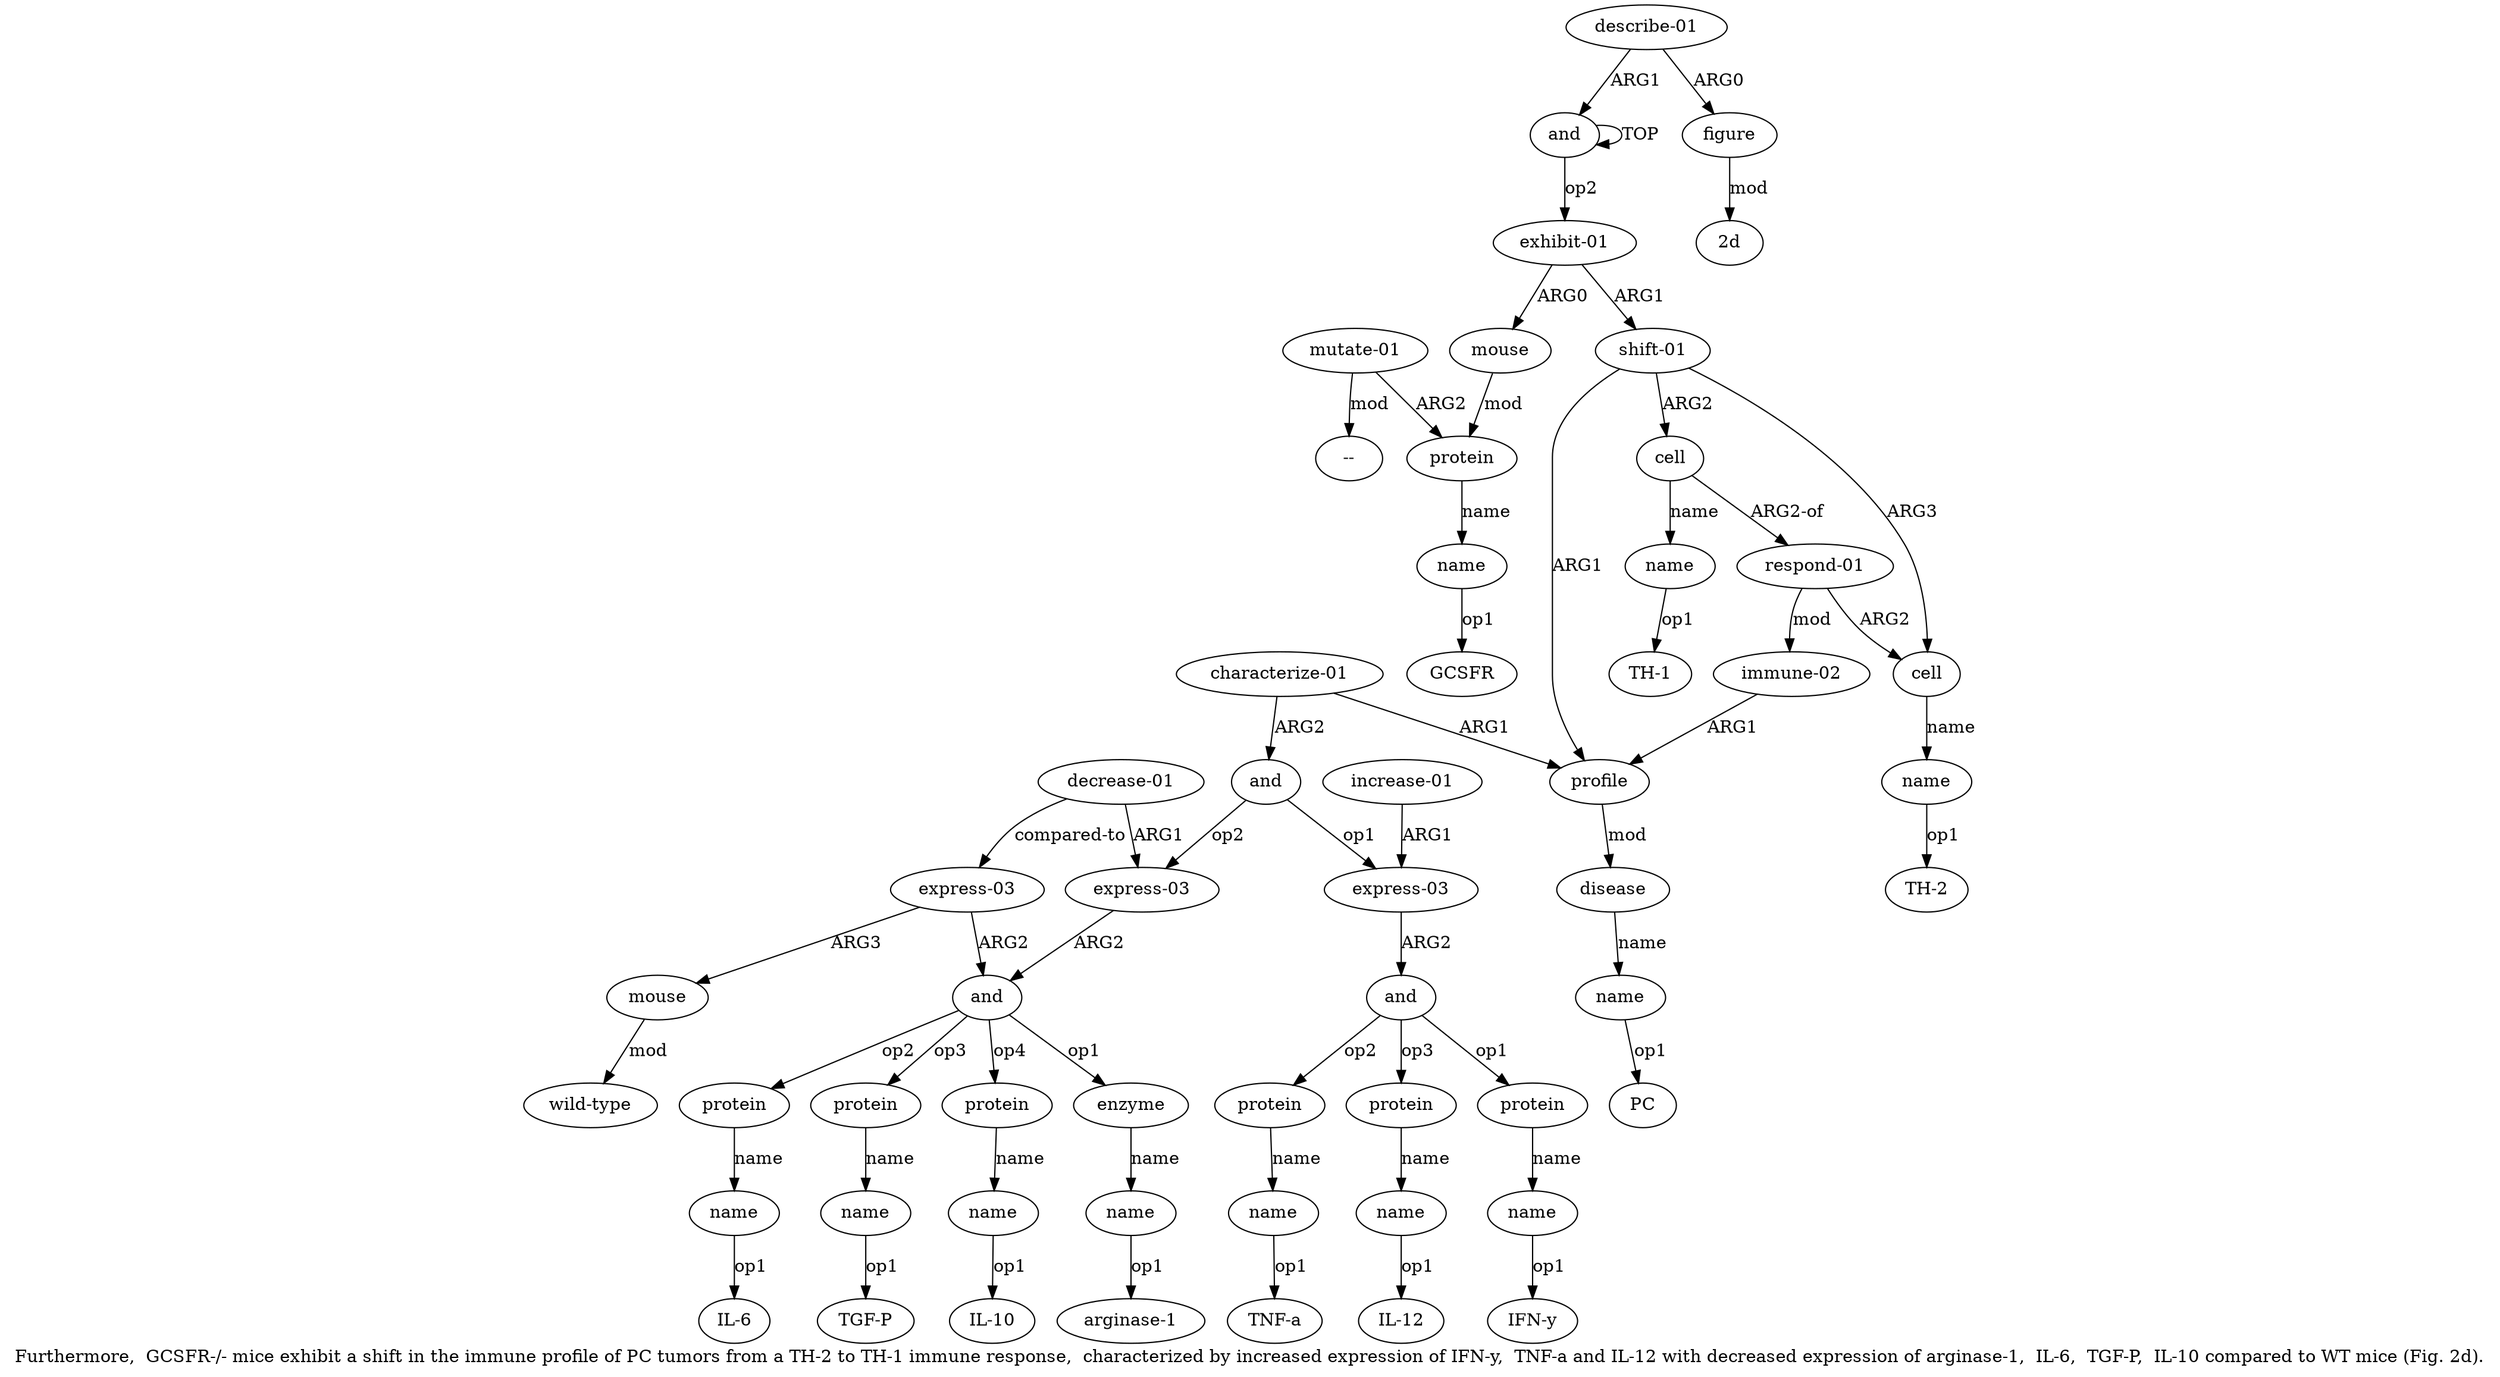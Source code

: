 digraph  {
	graph [label="Furthermore,  GCSFR-/- mice exhibit a shift in the immune profile of PC tumors from a TH-2 to TH-1 immune response,  characterized \
by increased expression of IFN-y,  TNF-a and IL-12 with decreased expression of arginase-1,  IL-6,  TGF-P,  IL-10 compared to WT \
mice (Fig. 2d)."];
	node [label="\N"];
	a20	 [color=black,
		gold_ind=20,
		gold_label="express-03",
		label="express-03",
		test_ind=20,
		test_label="express-03"];
	a21	 [color=black,
		gold_ind=21,
		gold_label=and,
		label=and,
		test_ind=21,
		test_label=and];
	a20 -> a21 [key=0,
	color=black,
	gold_label=ARG2,
	label=ARG2,
	test_label=ARG2];
a22 [color=black,
	gold_ind=22,
	gold_label=enzyme,
	label=enzyme,
	test_ind=22,
	test_label=enzyme];
a21 -> a22 [key=0,
color=black,
gold_label=op1,
label=op1,
test_label=op1];
a24 [color=black,
gold_ind=24,
gold_label=protein,
label=protein,
test_ind=24,
test_label=protein];
a21 -> a24 [key=0,
color=black,
gold_label=op2,
label=op2,
test_label=op2];
a26 [color=black,
gold_ind=26,
gold_label=protein,
label=protein,
test_ind=26,
test_label=protein];
a21 -> a26 [key=0,
color=black,
gold_label=op3,
label=op3,
test_label=op3];
a28 [color=black,
gold_ind=28,
gold_label=protein,
label=protein,
test_ind=28,
test_label=protein];
a21 -> a28 [key=0,
color=black,
gold_label=op4,
label=op4,
test_label=op4];
a23 [color=black,
gold_ind=23,
gold_label=name,
label=name,
test_ind=23,
test_label=name];
a22 -> a23 [key=0,
color=black,
gold_label=name,
label=name,
test_label=name];
"a23 arginase-1" [color=black,
gold_ind=-1,
gold_label="arginase-1",
label="arginase-1",
test_ind=-1,
test_label="arginase-1"];
a23 -> "a23 arginase-1" [key=0,
color=black,
gold_label=op1,
label=op1,
test_label=op1];
a25 [color=black,
gold_ind=25,
gold_label=name,
label=name,
test_ind=25,
test_label=name];
a24 -> a25 [key=0,
color=black,
gold_label=name,
label=name,
test_label=name];
"a25 IL-6" [color=black,
gold_ind=-1,
gold_label="IL-6",
label="IL-6",
test_ind=-1,
test_label="IL-6"];
a25 -> "a25 IL-6" [key=0,
color=black,
gold_label=op1,
label=op1,
test_label=op1];
a27 [color=black,
gold_ind=27,
gold_label=name,
label=name,
test_ind=27,
test_label=name];
a26 -> a27 [key=0,
color=black,
gold_label=name,
label=name,
test_label=name];
"a27 TGF-P" [color=black,
gold_ind=-1,
gold_label="TGF-P",
label="TGF-P",
test_ind=-1,
test_label="TGF-P"];
a27 -> "a27 TGF-P" [key=0,
color=black,
gold_label=op1,
label=op1,
test_label=op1];
a29 [color=black,
gold_ind=29,
gold_label=name,
label=name,
test_ind=29,
test_label=name];
a28 -> a29 [key=0,
color=black,
gold_label=name,
label=name,
test_label=name];
"a29 IL-10" [color=black,
gold_ind=-1,
gold_label="IL-10",
label="IL-10",
test_ind=-1,
test_label="IL-10"];
a29 -> "a29 IL-10" [key=0,
color=black,
gold_label=op1,
label=op1,
test_label=op1];
"a42 2d" [color=black,
gold_ind=-1,
gold_label="2d",
label="2d",
test_ind=-1,
test_label="2d"];
a31 [color=black,
gold_ind=31,
gold_label="express-03",
label="express-03",
test_ind=31,
test_label="express-03"];
a31 -> a21 [key=0,
color=black,
gold_label=ARG2,
label=ARG2,
test_label=ARG2];
a32 [color=black,
gold_ind=32,
gold_label=mouse,
label=mouse,
test_ind=32,
test_label=mouse];
a31 -> a32 [key=0,
color=black,
gold_label=ARG3,
label=ARG3,
test_label=ARG3];
a30 [color=black,
gold_ind=30,
gold_label="decrease-01",
label="decrease-01",
test_ind=30,
test_label="decrease-01"];
a30 -> a20 [key=0,
color=black,
gold_label=ARG1,
label=ARG1,
test_label=ARG1];
a30 -> a31 [key=0,
color=black,
gold_label="compared-to",
label="compared-to",
test_label="compared-to"];
a37 [color=black,
gold_ind=37,
gold_label=name,
label=name,
test_ind=37,
test_label=name];
"a37 TH-1" [color=black,
gold_ind=-1,
gold_label="TH-1",
label="TH-1",
test_ind=-1,
test_label="TH-1"];
a37 -> "a37 TH-1" [key=0,
color=black,
gold_label=op1,
label=op1,
test_label=op1];
a36 [color=black,
gold_ind=36,
gold_label=cell,
label=cell,
test_ind=36,
test_label=cell];
a36 -> a37 [key=0,
color=black,
gold_label=name,
label=name,
test_label=name];
a40 [color=black,
gold_ind=40,
gold_label="respond-01",
label="respond-01",
test_ind=40,
test_label="respond-01"];
a36 -> a40 [key=0,
color=black,
gold_label="ARG2-of",
label="ARG2-of",
test_label="ARG2-of"];
a33 [color=black,
gold_ind=33,
gold_label="wild-type",
label="wild-type",
test_ind=33,
test_label="wild-type"];
a35 [color=black,
gold_ind=35,
gold_label=name,
label=name,
test_ind=35,
test_label=name];
"a35 PC" [color=black,
gold_ind=-1,
gold_label=PC,
label=PC,
test_ind=-1,
test_label=PC];
a35 -> "a35 PC" [key=0,
color=black,
gold_label=op1,
label=op1,
test_label=op1];
a34 [color=black,
gold_ind=34,
gold_label=disease,
label=disease,
test_ind=34,
test_label=disease];
a34 -> a35 [key=0,
color=black,
gold_label=name,
label=name,
test_label=name];
"a39 TH-2" [color=black,
gold_ind=-1,
gold_label="TH-2",
label="TH-2",
test_ind=-1,
test_label="TH-2"];
"a5 --" [color=black,
gold_ind=-1,
gold_label="--",
label="--",
test_ind=-1,
test_label="--"];
"a14 IFN-y" [color=black,
gold_ind=-1,
gold_label="IFN-y",
label="IFN-y",
test_ind=-1,
test_label="IFN-y"];
"a4 GCSFR" [color=black,
gold_ind=-1,
gold_label=GCSFR,
label=GCSFR,
test_ind=-1,
test_label=GCSFR];
a32 -> a33 [key=0,
color=black,
gold_label=mod,
label=mod,
test_label=mod];
a15 [color=black,
gold_ind=15,
gold_label=protein,
label=protein,
test_ind=15,
test_label=protein];
a16 [color=black,
gold_ind=16,
gold_label=name,
label=name,
test_ind=16,
test_label=name];
a15 -> a16 [key=0,
color=black,
gold_label=name,
label=name,
test_label=name];
a14 [color=black,
gold_ind=14,
gold_label=name,
label=name,
test_ind=14,
test_label=name];
a14 -> "a14 IFN-y" [key=0,
color=black,
gold_label=op1,
label=op1,
test_label=op1];
a17 [color=black,
gold_ind=17,
gold_label=protein,
label=protein,
test_ind=17,
test_label=protein];
a18 [color=black,
gold_ind=18,
gold_label=name,
label=name,
test_ind=18,
test_label=name];
a17 -> a18 [key=0,
color=black,
gold_label=name,
label=name,
test_label=name];
"a16 TNF-a" [color=black,
gold_ind=-1,
gold_label="TNF-a",
label="TNF-a",
test_ind=-1,
test_label="TNF-a"];
a16 -> "a16 TNF-a" [key=0,
color=black,
gold_label=op1,
label=op1,
test_label=op1];
a11 [color=black,
gold_ind=11,
gold_label="express-03",
label="express-03",
test_ind=11,
test_label="express-03"];
a12 [color=black,
gold_ind=12,
gold_label=and,
label=and,
test_ind=12,
test_label=and];
a11 -> a12 [key=0,
color=black,
gold_label=ARG2,
label=ARG2,
test_label=ARG2];
a10 [color=black,
gold_ind=10,
gold_label=and,
label=and,
test_ind=10,
test_label=and];
a10 -> a20 [key=0,
color=black,
gold_label=op2,
label=op2,
test_label=op2];
a10 -> a11 [key=0,
color=black,
gold_label=op1,
label=op1,
test_label=op1];
a13 [color=black,
gold_ind=13,
gold_label=protein,
label=protein,
test_ind=13,
test_label=protein];
a13 -> a14 [key=0,
color=black,
gold_label=name,
label=name,
test_label=name];
a12 -> a15 [key=0,
color=black,
gold_label=op2,
label=op2,
test_label=op2];
a12 -> a17 [key=0,
color=black,
gold_label=op3,
label=op3,
test_label=op3];
a12 -> a13 [key=0,
color=black,
gold_label=op1,
label=op1,
test_label=op1];
a39 [color=black,
gold_ind=39,
gold_label=name,
label=name,
test_ind=39,
test_label=name];
a39 -> "a39 TH-2" [key=0,
color=black,
gold_label=op1,
label=op1,
test_label=op1];
a38 [color=black,
gold_ind=38,
gold_label=cell,
label=cell,
test_ind=38,
test_label=cell];
a38 -> a39 [key=0,
color=black,
gold_label=name,
label=name,
test_label=name];
a19 [color=black,
gold_ind=19,
gold_label="increase-01",
label="increase-01",
test_ind=19,
test_label="increase-01"];
a19 -> a11 [key=0,
color=black,
gold_label=ARG1,
label=ARG1,
test_label=ARG1];
"a18 IL-12" [color=black,
gold_ind=-1,
gold_label="IL-12",
label="IL-12",
test_ind=-1,
test_label="IL-12"];
a18 -> "a18 IL-12" [key=0,
color=black,
gold_label=op1,
label=op1,
test_label=op1];
a1 [color=black,
gold_ind=1,
gold_label="exhibit-01",
label="exhibit-01",
test_ind=1,
test_label="exhibit-01"];
a2 [color=black,
gold_ind=2,
gold_label=mouse,
label=mouse,
test_ind=2,
test_label=mouse];
a1 -> a2 [key=0,
color=black,
gold_label=ARG0,
label=ARG0,
test_label=ARG0];
a6 [color=black,
gold_ind=6,
gold_label="shift-01",
label="shift-01",
test_ind=6,
test_label="shift-01"];
a1 -> a6 [key=0,
color=black,
gold_label=ARG1,
label=ARG1,
test_label=ARG1];
a0 [color=black,
gold_ind=0,
gold_label=and,
label=and,
test_ind=0,
test_label=and];
a0 -> a1 [key=0,
color=black,
gold_label=op2,
label=op2,
test_label=op2];
a0 -> a0 [key=0,
color=black,
gold_label=TOP,
label=TOP,
test_label=TOP];
a3 [color=black,
gold_ind=3,
gold_label=protein,
label=protein,
test_ind=3,
test_label=protein];
a4 [color=black,
gold_ind=4,
gold_label=name,
label=name,
test_ind=4,
test_label=name];
a3 -> a4 [key=0,
color=black,
gold_label=name,
label=name,
test_label=name];
a2 -> a3 [key=0,
color=black,
gold_label=mod,
label=mod,
test_label=mod];
a5 [color=black,
gold_ind=5,
gold_label="mutate-01",
label="mutate-01",
test_ind=5,
test_label="mutate-01"];
a5 -> "a5 --" [key=0,
color=black,
gold_label=mod,
label=mod,
test_label=mod];
a5 -> a3 [key=0,
color=black,
gold_label=ARG2,
label=ARG2,
test_label=ARG2];
a4 -> "a4 GCSFR" [key=0,
color=black,
gold_label=op1,
label=op1,
test_label=op1];
a7 [color=black,
gold_ind=7,
gold_label=profile,
label=profile,
test_ind=7,
test_label=profile];
a7 -> a34 [key=0,
color=black,
gold_label=mod,
label=mod,
test_label=mod];
a6 -> a36 [key=0,
color=black,
gold_label=ARG2,
label=ARG2,
test_label=ARG2];
a6 -> a38 [key=0,
color=black,
gold_label=ARG3,
label=ARG3,
test_label=ARG3];
a6 -> a7 [key=0,
color=black,
gold_label=ARG1,
label=ARG1,
test_label=ARG1];
a9 [color=black,
gold_ind=9,
gold_label="characterize-01",
label="characterize-01",
test_ind=9,
test_label="characterize-01"];
a9 -> a10 [key=0,
color=black,
gold_label=ARG2,
label=ARG2,
test_label=ARG2];
a9 -> a7 [key=0,
color=black,
gold_label=ARG1,
label=ARG1,
test_label=ARG1];
a8 [color=black,
gold_ind=8,
gold_label="immune-02",
label="immune-02",
test_ind=8,
test_label="immune-02"];
a8 -> a7 [key=0,
color=black,
gold_label=ARG1,
label=ARG1,
test_label=ARG1];
a42 [color=black,
gold_ind=42,
gold_label=figure,
label=figure,
test_ind=42,
test_label=figure];
a42 -> "a42 2d" [key=0,
color=black,
gold_label=mod,
label=mod,
test_label=mod];
a40 -> a38 [key=0,
color=black,
gold_label=ARG2,
label=ARG2,
test_label=ARG2];
a40 -> a8 [key=0,
color=black,
gold_label=mod,
label=mod,
test_label=mod];
a41 [color=black,
gold_ind=41,
gold_label="describe-01",
label="describe-01",
test_ind=41,
test_label="describe-01"];
a41 -> a0 [key=0,
color=black,
gold_label=ARG1,
label=ARG1,
test_label=ARG1];
a41 -> a42 [key=0,
color=black,
gold_label=ARG0,
label=ARG0,
test_label=ARG0];
}
